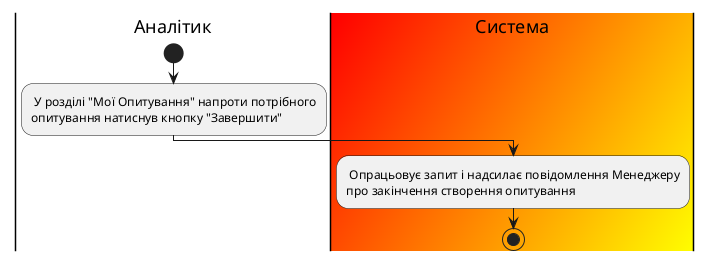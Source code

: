@startuml
skinparam ArchimateBackgroundColor #ffffff
skinparam	shadowing false
skinparam Note {
	BackgroundColor #B43434
	FontColor #ffffff
}


|Аналітик| 
start

: У розділі "Мої Опитування" напроти потрібного
опитування натиснув кнопку "Завершити";

|#Red/Yellow|Система| 
: Опрацьовує запит і надсилає повідомлення Менеджеру
про закінчення створення опитування;
stop;


@enduml
